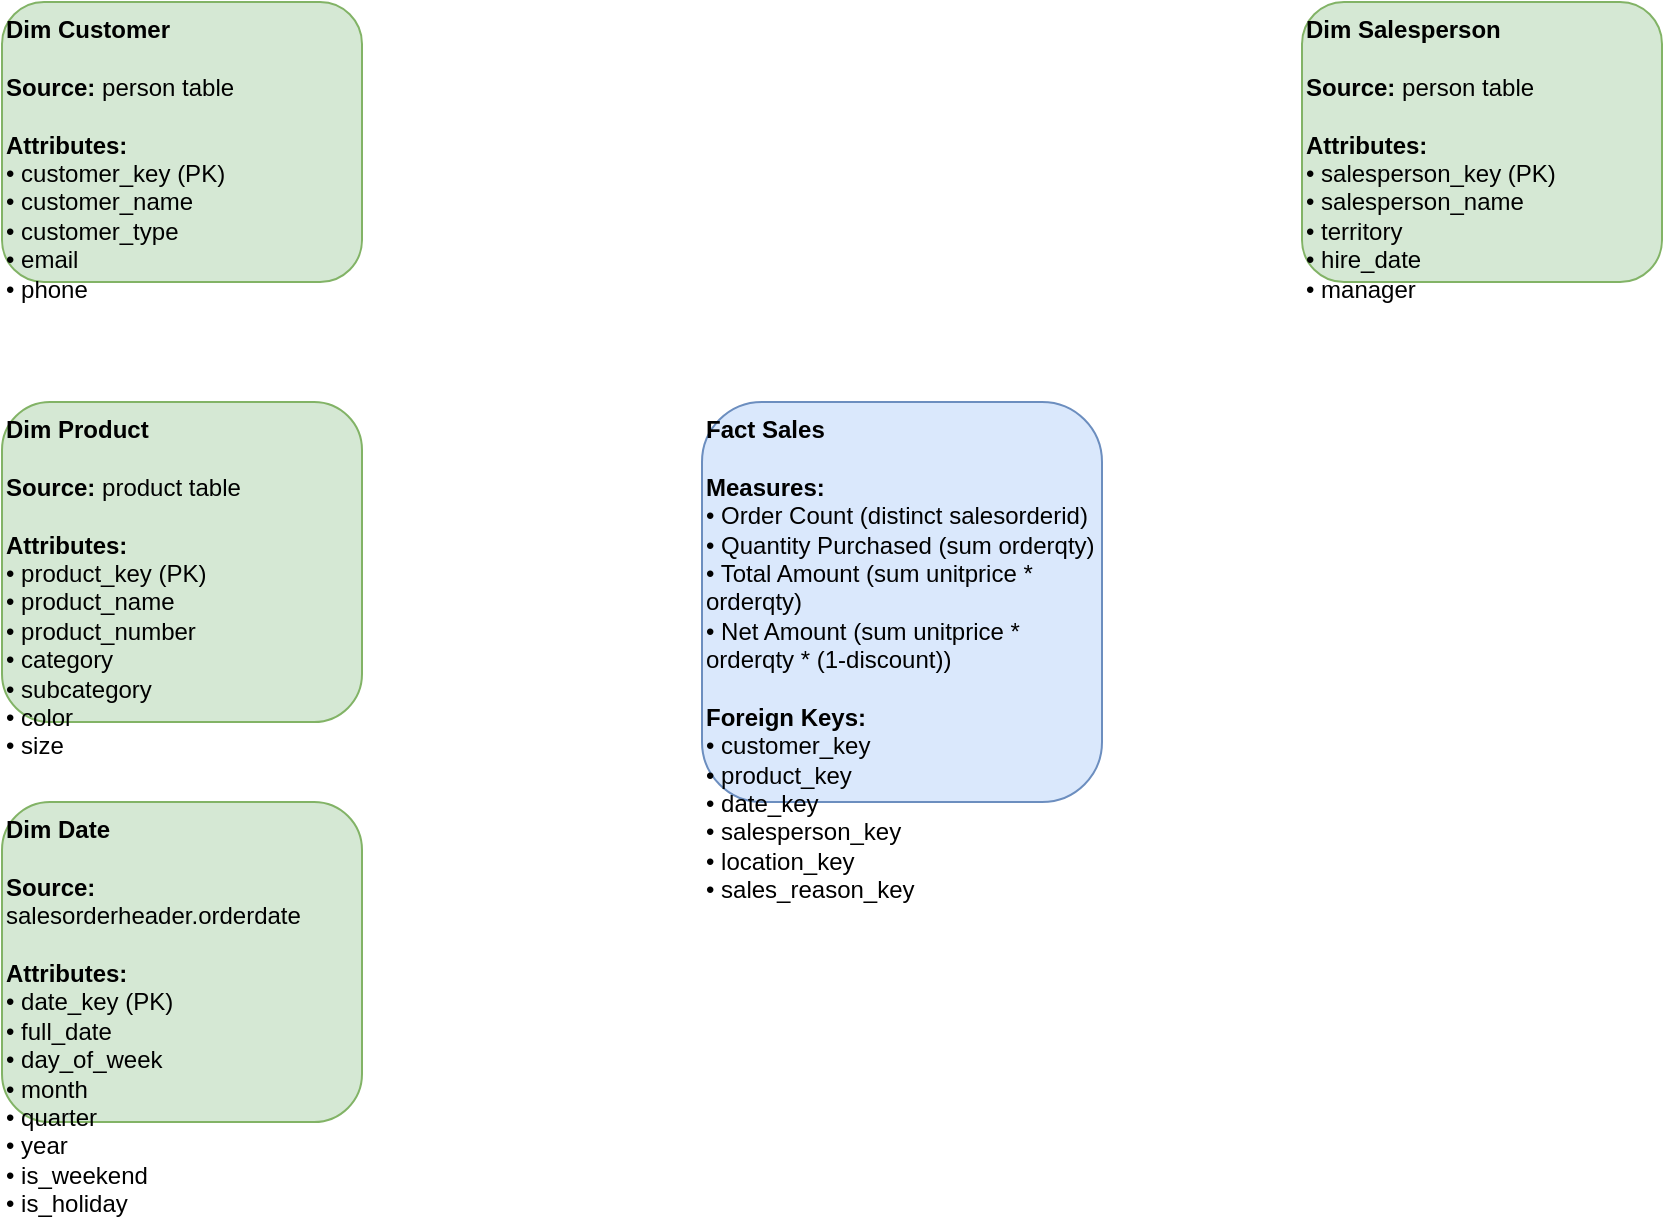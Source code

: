 <?xml version="1.0" encoding="UTF-8"?>
<mxfile version="22.1.16" type="device">
  <diagram name="Adventure Works Dimensional Model" id="dimensional-model">
    <mxGraphModel dx="1422" dy="794" grid="1" gridSize="10" guides="1" tooltips="1" connect="1" arrows="1" fold="1" page="1" pageScale="1" pageWidth="1169" pageHeight="827" math="0" shadow="0">
      <root>
        <mxCell id="0" />
        <mxCell id="1" parent="0" />
        
        <!-- Fact Table -->
        <mxCell id="fact-sales" value="&lt;b&gt;Fact Sales&lt;/b&gt;&lt;br&gt;&lt;br&gt;&lt;b&gt;Measures:&lt;/b&gt;&lt;br&gt;• Order Count (distinct salesorderid)&lt;br&gt;• Quantity Purchased (sum orderqty)&lt;br&gt;• Total Amount (sum unitprice * orderqty)&lt;br&gt;• Net Amount (sum unitprice * orderqty * (1-discount))&lt;br&gt;&lt;br&gt;&lt;b&gt;Foreign Keys:&lt;/b&gt;&lt;br&gt;• customer_key&lt;br&gt;• product_key&lt;br&gt;• date_key&lt;br&gt;• salesperson_key&lt;br&gt;• location_key&lt;br&gt;• sales_reason_key" style="rounded=1;whiteSpace=wrap;html=1;fillColor=#dae8fc;strokeColor=#6c8ebf;fontSize=12;align=left;verticalAlign=top;" vertex="1" parent="1">
          <mxGeometry x="400" y="300" width="200" height="200" as="geometry" />
        </mxCell>
        
        <!-- Dimension Tables -->
        <mxCell id="dim-customer" value="&lt;b&gt;Dim Customer&lt;/b&gt;&lt;br&gt;&lt;br&gt;&lt;b&gt;Source:&lt;/b&gt; person table&lt;br&gt;&lt;br&gt;&lt;b&gt;Attributes:&lt;/b&gt;&lt;br&gt;• customer_key (PK)&lt;br&gt;• customer_name&lt;br&gt;• customer_type&lt;br&gt;• email&lt;br&gt;• phone" style="rounded=1;whiteSpace=wrap;html=1;fillColor=#d5e8d4;strokeColor=#82b366;fontSize=12;align=left;verticalAlign=top;" vertex="1" parent="1">
          <mxGeometry x="50" y="100" width="180" height="140" as="geometry" />
        </mxCell>
        
        <mxCell id="dim-product" value="&lt;b&gt;Dim Product&lt;/b&gt;&lt;br&gt;&lt;br&gt;&lt;b&gt;Source:&lt;/b&gt; product table&lt;br&gt;&lt;br&gt;&lt;b&gt;Attributes:&lt;/b&gt;&lt;br&gt;• product_key (PK)&lt;br&gt;• product_name&lt;br&gt;• product_number&lt;br&gt;• category&lt;br&gt;• subcategory&lt;br&gt;• color&lt;br&gt;• size" style="rounded=1;whiteSpace=wrap;html=1;fillColor=#d5e8d4;strokeColor=#82b366;fontSize=12;align=left;verticalAlign=top;" vertex="1" parent="1">
          <mxGeometry x="50" y="300" width="180" height="160" as="geometry" />
        </mxCell>
        
        <mxCell id="dim-date" value="&lt;b&gt;Dim Date&lt;/b&gt;&lt;br&gt;&lt;br&gt;&lt;b&gt;Source:&lt;/b&gt; salesorderheader.orderdate&lt;br&gt;&lt;br&gt;&lt;b&gt;Attributes:&lt;/b&gt;&lt;br&gt;• date_key (PK)&lt;br&gt;• full_date&lt;br&gt;• day_of_week&lt;br&gt;• month&lt;br&gt;• quarter&lt;br&gt;• year&lt;br&gt;• is_weekend&lt;br&gt;• is_holiday" style="rounded=1;whiteSpace=wrap;html=1;fillColor=#d5e8d4;strokeColor=#82b366;fontSize=12;align=left;verticalAlign=top;" vertex="1" parent="1">
          <mxGeometry x="50" y="500" width="180" height="160" as="geometry" />
        </mxCell>
        
        <mxCell id="dim-salesperson" value="&lt;b&gt;Dim Salesperson&lt;/b&gt;&lt;br&gt;&lt;br&gt;&lt;b&gt;Source:&lt;/b&gt; person table&lt;br&gt;&lt;br&gt;&lt;b&gt;Attributes:&lt;/b&gt;&lt;br&gt;• salesperson_key (PK)&lt;br&gt;• salesperson_name&lt;br&gt;• territory&lt;br&gt;• hire_date&lt;br&gt;• manager" style="rounded=1;whiteSpace=wrap;html=1;fillColor=#d5e8d4;strokeColor=#82b366;fontSize=12;align=left;verticalAlign=top;" vertex="1" parent="1">
          <mxGeometry x="700" y="100" width="180" height="140" as="geometry" />
        </mxCell>
        
        <mxCell id="dim-location" value="&lt;b&gt;Dim Location&lt;/b&gt;&lt;br&gt;&lt;br&gt;&lt;b&gt;Source:&lt;/b&gt; address, stateprovince, countryregion&lt;br&gt;&lt;br&gt;&lt;b&gt;Attributes:&lt;/b&gt;&lt;br&gt;• location_key (PK)&lt;br&gt;• city&lt;br&gt;• state_province&lt;br&gt;• country_region&lt;br&gt;• postal_code&lt;br&gt;• address_line1&lt;br&gt;• address_line2" style="rounded=1;whiteSpace=wrap;html=1;fillColor=#d5e8d4;strokeColor=#82b366;fontSize="12" align="left" verticalAlign="top;" vertex="1" parent="1">
          <mxGeometry x="700" y="300" width="180" height="160" as="geometry" />
        </mxCell>
        
        <mxCell id="dim-sales-reason" value="&lt;b&gt;Dim Sales Reason&lt;/b&gt;&lt;br&gt;&lt;br&gt;&lt;b&gt;Source:&lt;/b&gt; salesreason table&lt;br&gt;&lt;br&gt;&lt;b&gt;Attributes:&lt;/b&gt;&lt;br&gt;• sales_reason_key (PK)&lt;br&gt;• reason_name&lt;br&gt;• reason_type&lt;br&gt;• description" style="rounded=1;whiteSpace=wrap;html=1;fillColor=#d5e8d4;strokeColor=#82b366;fontSize=12;align=left;verticalAlign=top;" vertex="1" parent="1">
          <mxGeometry x="700" y="500" width="180" height="140" as="geometry" />
        </mxCell>
        
        <!-- Relationships -->
        <mxCell id="rel1" value="" style="endArrow=classic;html=1;rounded=0;exitX=1;exitY=0.5;exitDx=0;exitDy=0;entryX=0;entryY=0.5;entryDx=0;entryDy=0;" edge="1" parent="1" source="dim-customer" target="fact-sales">
          <mxGeometry width="50" height="50" relative="1" as="geometry">
            <mxPoint x="290" y="170" as="sourcePoint" />
            <mxPoint x="340" y="120" as="targetPoint" />
          </mxGeometry>
        </mxCell>
        
        <mxCell id="rel2" value="" style="endArrow=classic;html=1;rounded=0;exitX=1;exitY=0.5;exitDx=0;exitDy=0;entryX=0;entryY=0.5;entryDx=0;entryDy=0;" edge="1" parent="1" source="dim-product" target="fact-sales">
          <mxGeometry width="50" height="50" relative="1" as="geometry">
            <mxPoint x="290" y="380" as="sourcePoint" />
            <mxPoint x="340" y="330" as="targetPoint" />
          </mxGeometry>
        </mxCell>
        
        <mxCell id="rel3" value="" style="endArrow=classic;html=1;rounded=0;exitX=1;exitY=0.5;exitDx=0;exitDy=0;entryX=0;entryY=0.5;entryDx=0;entryDy=0;" edge="1" parent="1" source="dim-date" target="fact-sales">
          <mxGeometry width="50" height="50" relative="1" as="geometry">
            <mxPoint x="290" y="580" as="sourcePoint" />
            <mxPoint x="340" y="530" as="targetPoint" />
          </mxGeometry>
        </mxCell>
        
        <mxCell id="rel4" value="" style="endArrow=classic;html=1;rounded=0;exitX=0;exitY=0.5;exitDx=0;exitDy=0;entryX=1;entryY=0.5;entryDx=0;entryDy=0;" edge="1" parent="1" source="dim-salesperson" target="fact-sales">
          <mxGeometry width="50" height="50" relative="1" as="geometry">
            <mxPoint x="790" y="170" as="sourcePoint" />
            <mxPoint x="740" y="120" as="targetPoint" />
          </mxGeometry>
        </mxCell>
        
        <mxCell id="rel5" value="" style="endArrow=classic;html=1;rounded=0;exitX=0;exitY=0.5;exitDx=0;exitDy=0;entryX=1;entryY=0.5;entryDx=0;entryDy=0;" edge="1" parent="1" source="dim-location" target="fact-sales">
          <mxGeometry width="50" height="50" relative="1" as="geometry">
            <mxPoint x="790" y="380" as="sourcePoint" />
            <mxPoint x="740" y="330" as="targetPoint" />
          </mxGeometry>
        </mxCell>
        
        <mxCell id="rel6" value="" style="endArrow=classic;html=1;rounded=0;exitX=0;exitY=0.5;exitDx=0;exitDy=0;entryX=1;entryY=0.5;entryDx=0;entryDy=0;" edge="1" parent="1" source="dim-sales-reason" target="fact-sales">
          <mxGeometry width="50" height="50" relative="1" as="geometry">
            <mxPoint x="790" y="570" as="sourcePoint" />
            <mxPoint x="740" y="520" as="targetPoint" />
          </mxGeometry>
        </mxCell>
        
        <!-- Title -->
        <mxCell id="title" value="&lt;b&gt;Adventure Works - Conceptual Data Warehouse Design&lt;/b&gt;&lt;br&gt;&lt;br&gt;Star Schema: Sales Fact Table with 6 Dimension Tables&lt;br&gt;Supporting Business Questions: Sales Performance Analysis by Product, Customer, Location, Time, Salesperson, and Sales Reason" style="text;html=1;strokeColor=none;fillColor=none;align=center;verticalAlign=middle;whiteSpace=wrap;rounded=0;fontSize=14;fontStyle=1" vertex="1" parent="1">
          <mxGeometry x="200" y="20" width="600" height="60" as="geometry" />
        </mxCell>
        
        <!-- Source Tables Mapping -->
        <mxCell id="source-mapping" value="&lt;b&gt;Source Tables Mapping:&lt;/b&gt;&lt;br&gt;• sales.salesorderheader → Date, Customer, Salesperson, Location&lt;br&gt;• sales.salesorderdetail → Product, Quantity, Unit Price, Discount&lt;br&gt;• sales.salesreason → Sales Reason&lt;br&gt;• person.person → Customer, Salesperson&lt;br&gt;• production.product → Product&lt;br&gt;• person.address → Location&lt;br&gt;• person.stateprovince → Location&lt;br&gt;• person.countryregion → Location" style="text;html=1;strokeColor=none;fillColor=#fff2cc;align=left;verticalAlign=top;whiteSpace=wrap;rounded=1;fontSize=11;fontStyle=2" vertex="1" parent="1">
          <mxGeometry x="200" y="650" width="600" height="80" as="geometry" />
        </mxCell>
        
      </root>
    </mxGraphModel>
  </diagram>
</mxfile>
